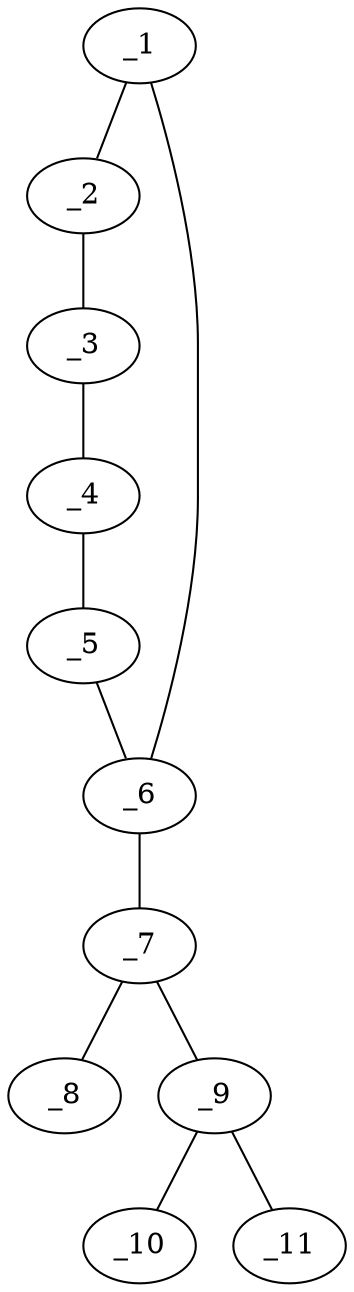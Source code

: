 graph molid646159 {
	_1	 [charge=0,
		chem=1,
		symbol="C  ",
		x=2,
		y="-0.75"];
	_2	 [charge=0,
		chem=1,
		symbol="C  ",
		x=2,
		y="-1.75"];
	_1 -- _2	 [valence=1];
	_6	 [charge=0,
		chem=1,
		symbol="C  ",
		x="2.866",
		y="-0.25"];
	_1 -- _6	 [valence=2];
	_3	 [charge=0,
		chem=1,
		symbol="C  ",
		x="2.866",
		y="-2.25"];
	_2 -- _3	 [valence=2];
	_4	 [charge=0,
		chem=1,
		symbol="C  ",
		x="3.7321",
		y="-1.75"];
	_3 -- _4	 [valence=1];
	_5	 [charge=0,
		chem=1,
		symbol="C  ",
		x="3.7321",
		y="-0.75"];
	_4 -- _5	 [valence=2];
	_5 -- _6	 [valence=1];
	_7	 [charge=0,
		chem=1,
		symbol="C  ",
		x="2.866",
		y="0.75"];
	_6 -- _7	 [valence=1];
	_8	 [charge=0,
		chem=5,
		symbol="S  ",
		x=2,
		y="1.25"];
	_7 -- _8	 [valence=2];
	_9	 [charge=0,
		chem=4,
		symbol="N  ",
		x="3.7321",
		y="1.25"];
	_7 -- _9	 [valence=1];
	_10	 [charge=0,
		chem=2,
		symbol="O  ",
		x="3.7321",
		y="2.25"];
	_9 -- _10	 [valence=1];
	_11	 [charge=0,
		chem=1,
		symbol="C  ",
		x="4.5981",
		y="0.75"];
	_9 -- _11	 [valence=1];
}
